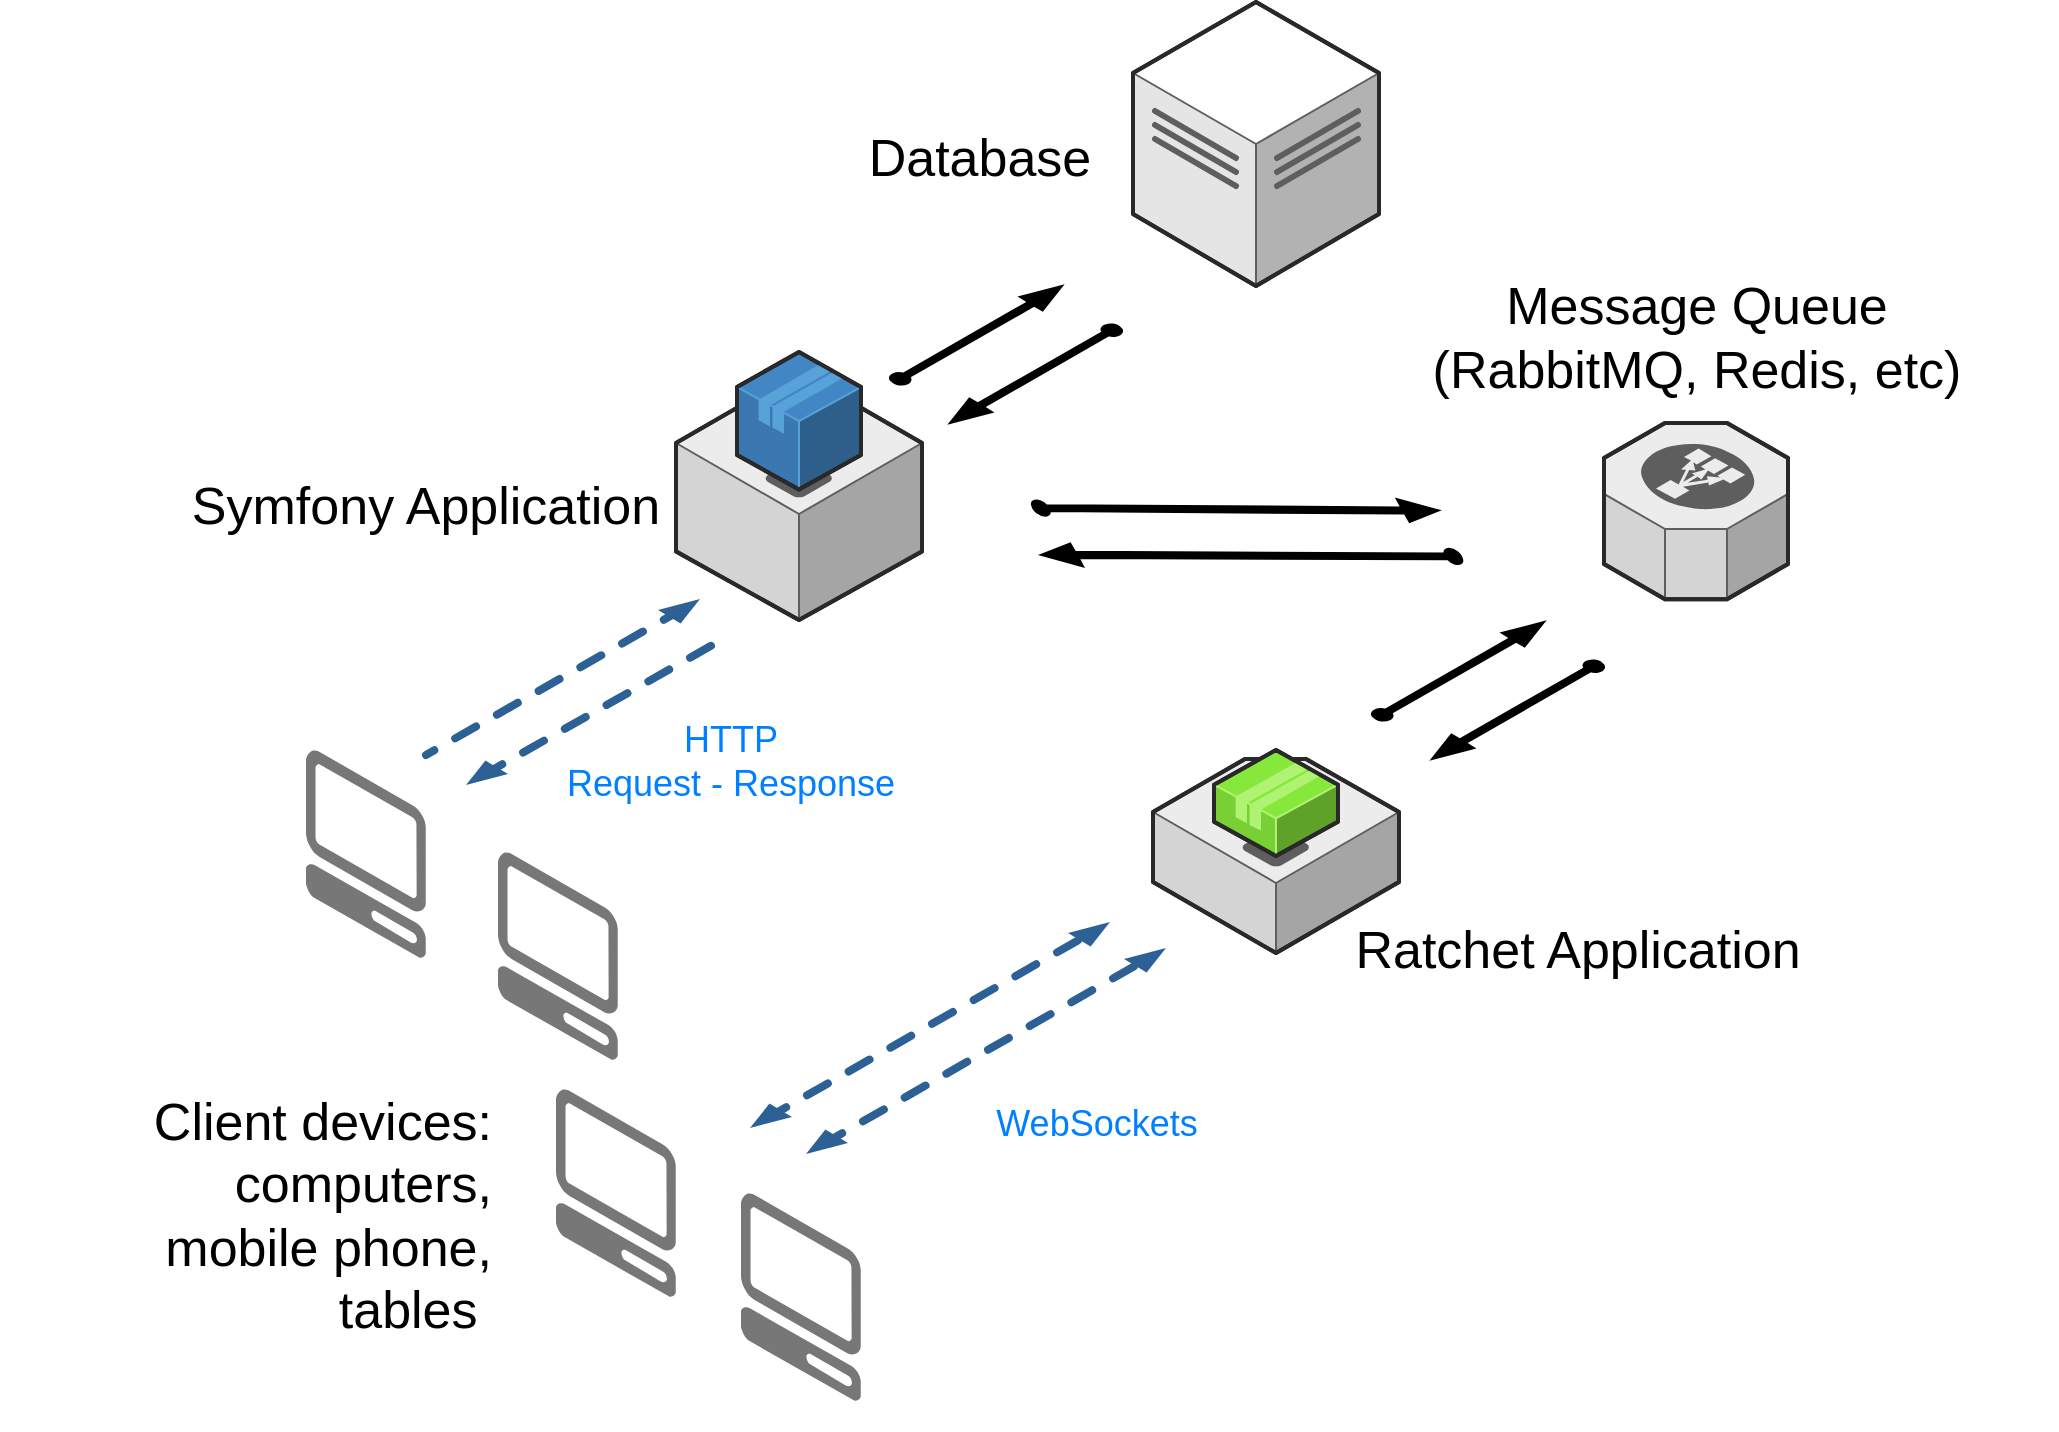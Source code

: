 <mxfile version="10.6.3" type="device"><diagram name="Page-1" id="aaaa8250-4180-3840-79b5-4cada1eebb92"><mxGraphModel dx="1645" dy="980" grid="1" gridSize="10" guides="1" tooltips="1" connect="1" arrows="1" fold="1" page="1" pageScale="1" pageWidth="850" pageHeight="1100" background="#ffffff" math="0" shadow="0"><root><mxCell id="0"/><mxCell id="1" parent="0"/><mxCell id="AQWDMssTlGRCzedtmcon-1" value="" style="verticalLabelPosition=bottom;html=1;verticalAlign=top;strokeWidth=1;align=center;outlineConnect=0;dashed=0;outlineConnect=0;shape=mxgraph.aws3d.instance;fillColor=#ECECEC;strokeColor=#5E5E5E;aspect=fixed;" vertex="1" parent="1"><mxGeometry x="1333.5" y="418.5" width="123" height="97" as="geometry"/></mxCell><mxCell id="AQWDMssTlGRCzedtmcon-2" value="" style="verticalLabelPosition=bottom;html=1;verticalAlign=top;strokeWidth=1;align=center;outlineConnect=0;dashed=0;outlineConnect=0;shape=mxgraph.aws3d.dataCenter;fillColor=#ffffff;strokeColor=#5E5E5E;aspect=fixed;" vertex="1" parent="1"><mxGeometry x="1323.5" y="40" width="123" height="142" as="geometry"/></mxCell><mxCell id="AQWDMssTlGRCzedtmcon-4" value="" style="verticalLabelPosition=bottom;html=1;verticalAlign=top;strokeWidth=1;align=center;outlineConnect=0;dashed=0;outlineConnect=0;shape=mxgraph.aws3d.client;aspect=fixed;strokeColor=none;fillColor=#777777;" vertex="1" parent="1"><mxGeometry x="910" y="414" width="60" height="104" as="geometry"/></mxCell><mxCell id="AQWDMssTlGRCzedtmcon-5" value="" style="verticalLabelPosition=bottom;html=1;verticalAlign=top;strokeWidth=1;align=center;outlineConnect=0;dashed=0;outlineConnect=0;shape=mxgraph.aws3d.application_server;fillColor=#ECECEC;strokeColor=#5E5E5E;aspect=fixed;" vertex="1" parent="1"><mxGeometry x="1095" y="225" width="123" height="124" as="geometry"/></mxCell><mxCell id="AQWDMssTlGRCzedtmcon-6" value="" style="verticalLabelPosition=bottom;html=1;verticalAlign=top;strokeWidth=1;align=center;outlineConnect=0;dashed=0;outlineConnect=0;shape=mxgraph.aws3d.elasticLoadBalancing;fillColor=#ECECEC;strokeColor=#5E5E5E;aspect=fixed;" vertex="1" parent="1"><mxGeometry x="1559" y="250.5" width="92" height="88.17" as="geometry"/></mxCell><mxCell id="AQWDMssTlGRCzedtmcon-14" value="" style="verticalLabelPosition=bottom;html=1;verticalAlign=top;strokeWidth=1;align=center;outlineConnect=0;dashed=0;outlineConnect=0;shape=mxgraph.aws3d.client;aspect=fixed;strokeColor=none;fillColor=#777777;" vertex="1" parent="1"><mxGeometry x="1006" y="465" width="60" height="104" as="geometry"/></mxCell><mxCell id="AQWDMssTlGRCzedtmcon-15" value="" style="verticalLabelPosition=bottom;html=1;verticalAlign=top;strokeWidth=1;align=center;outlineConnect=0;dashed=0;outlineConnect=0;shape=mxgraph.aws3d.client;aspect=fixed;strokeColor=none;fillColor=#777777;" vertex="1" parent="1"><mxGeometry x="1127.5" y="635.5" width="60" height="104" as="geometry"/></mxCell><mxCell id="AQWDMssTlGRCzedtmcon-16" value="" style="verticalLabelPosition=bottom;html=1;verticalAlign=top;strokeWidth=1;align=center;outlineConnect=0;dashed=0;outlineConnect=0;shape=mxgraph.aws3d.client;aspect=fixed;strokeColor=none;fillColor=#777777;" vertex="1" parent="1"><mxGeometry x="1035" y="583.5" width="60" height="104" as="geometry"/></mxCell><mxCell id="AQWDMssTlGRCzedtmcon-18" value="" style="verticalLabelPosition=bottom;html=1;verticalAlign=top;strokeWidth=1;align=center;outlineConnect=0;dashed=0;outlineConnect=0;shape=mxgraph.aws3d.dashedEdgeDouble;fillColor=#000000;aspect=fixed;direction=west;flipH=1;" vertex="1" parent="1"><mxGeometry x="1132" y="500" width="180" height="103" as="geometry"/></mxCell><mxCell id="AQWDMssTlGRCzedtmcon-22" value="" style="group" vertex="1" connectable="0" parent="1"><mxGeometry x="1202" y="182" width="116" height="68.5" as="geometry"/></mxCell><mxCell id="AQWDMssTlGRCzedtmcon-7" value="" style="verticalLabelPosition=bottom;html=1;verticalAlign=top;strokeWidth=1;align=center;outlineConnect=0;dashed=0;outlineConnect=0;shape=mxgraph.aws3d.arrowNE;fillColor=#000000;aspect=fixed;" vertex="1" parent="AQWDMssTlGRCzedtmcon-22"><mxGeometry width="86" height="49" as="geometry"/></mxCell><mxCell id="AQWDMssTlGRCzedtmcon-13" value="" style="verticalLabelPosition=bottom;html=1;verticalAlign=top;strokeWidth=1;align=center;outlineConnect=0;dashed=0;outlineConnect=0;shape=mxgraph.aws3d.arrowSW;fillColor=#000000;aspect=fixed;" vertex="1" parent="AQWDMssTlGRCzedtmcon-22"><mxGeometry x="30" y="19.5" width="86" height="49" as="geometry"/></mxCell><mxCell id="AQWDMssTlGRCzedtmcon-23" value="" style="group" vertex="1" connectable="0" parent="1"><mxGeometry x="1443" y="350" width="116" height="68.5" as="geometry"/></mxCell><mxCell id="AQWDMssTlGRCzedtmcon-24" value="" style="verticalLabelPosition=bottom;html=1;verticalAlign=top;strokeWidth=1;align=center;outlineConnect=0;dashed=0;outlineConnect=0;shape=mxgraph.aws3d.arrowNE;fillColor=#000000;aspect=fixed;" vertex="1" parent="AQWDMssTlGRCzedtmcon-23"><mxGeometry width="86" height="49" as="geometry"/></mxCell><mxCell id="AQWDMssTlGRCzedtmcon-25" value="" style="verticalLabelPosition=bottom;html=1;verticalAlign=top;strokeWidth=1;align=center;outlineConnect=0;dashed=0;outlineConnect=0;shape=mxgraph.aws3d.arrowSW;fillColor=#000000;aspect=fixed;" vertex="1" parent="AQWDMssTlGRCzedtmcon-23"><mxGeometry x="30" y="19.5" width="86" height="49" as="geometry"/></mxCell><mxCell id="AQWDMssTlGRCzedtmcon-28" value="" style="verticalLabelPosition=bottom;html=1;verticalAlign=top;strokeWidth=1;align=center;outlineConnect=0;dashed=0;outlineConnect=0;shape=mxgraph.aws3d.application2;fillColor=#86E83A;strokeColor=#B0F373;aspect=fixed;" vertex="1" parent="1"><mxGeometry x="1364" y="414" width="62" height="53" as="geometry"/></mxCell><mxCell id="AQWDMssTlGRCzedtmcon-29" value="" style="verticalLabelPosition=bottom;html=1;verticalAlign=top;strokeWidth=1;align=center;outlineConnect=0;dashed=0;outlineConnect=0;shape=mxgraph.aws3d.application;fillColor=#4286c5;strokeColor=#57A2D8;aspect=fixed;" vertex="1" parent="1"><mxGeometry x="1125.5" y="215" width="62" height="68.8" as="geometry"/></mxCell><mxCell id="AQWDMssTlGRCzedtmcon-32" value="" style="verticalLabelPosition=bottom;html=1;verticalAlign=top;strokeWidth=1;align=center;outlineConnect=0;dashed=0;outlineConnect=0;shape=mxgraph.aws3d.dashedEdgeDouble;fillColor=#000000;aspect=fixed;direction=west;flipH=1;" vertex="1" parent="1"><mxGeometry x="1160" y="513" width="180" height="103" as="geometry"/></mxCell><mxCell id="AQWDMssTlGRCzedtmcon-33" value="" style="group" vertex="1" connectable="0" parent="1"><mxGeometry x="1285" y="243" width="190.5" height="126.5" as="geometry"/></mxCell><mxCell id="AQWDMssTlGRCzedtmcon-26" value="" style="group" vertex="1" connectable="0" parent="AQWDMssTlGRCzedtmcon-33"><mxGeometry width="190.5" height="126.5" as="geometry"/></mxCell><mxCell id="AQWDMssTlGRCzedtmcon-20" value="" style="verticalLabelPosition=bottom;html=1;verticalAlign=top;strokeWidth=1;align=center;outlineConnect=0;dashed=0;outlineConnect=0;shape=mxgraph.aws3d.arrowSW;fillColor=#000000;aspect=fixed;rotation=30;" vertex="1" parent="AQWDMssTlGRCzedtmcon-26"><mxGeometry x="6.5" y="21.5" width="184" height="105" as="geometry"/></mxCell><mxCell id="AQWDMssTlGRCzedtmcon-21" value="" style="verticalLabelPosition=bottom;html=1;verticalAlign=top;strokeWidth=1;align=center;outlineConnect=0;dashed=0;outlineConnect=0;shape=mxgraph.aws3d.arrowNE;fillColor=#000000;aspect=fixed;rotation=30;" vertex="1" parent="AQWDMssTlGRCzedtmcon-26"><mxGeometry width="178" height="101" as="geometry"/></mxCell><mxCell id="AQWDMssTlGRCzedtmcon-34" value="" style="group" vertex="1" connectable="0" parent="1"><mxGeometry x="970" y="338.5" width="152" height="93" as="geometry"/></mxCell><mxCell id="AQWDMssTlGRCzedtmcon-30" value="" style="verticalLabelPosition=bottom;html=1;verticalAlign=top;strokeWidth=1;align=center;outlineConnect=0;dashed=0;outlineConnect=0;shape=mxgraph.aws3d.dashedEdge;fillColor=#000000;aspect=fixed;" vertex="1" parent="AQWDMssTlGRCzedtmcon-34"><mxGeometry width="137" height="78" as="geometry"/></mxCell><mxCell id="AQWDMssTlGRCzedtmcon-31" value="" style="verticalLabelPosition=bottom;html=1;verticalAlign=top;strokeWidth=1;align=center;outlineConnect=0;dashed=0;outlineConnect=0;shape=mxgraph.aws3d.dashedEdge;fillColor=#000000;aspect=fixed;flipH=1;flipV=1;" vertex="1" parent="AQWDMssTlGRCzedtmcon-34"><mxGeometry x="20" y="18" width="132" height="75" as="geometry"/></mxCell><mxCell id="AQWDMssTlGRCzedtmcon-36" value="&lt;div style=&quot;font-size: 26px;&quot;&gt;Symfony Application&lt;/div&gt;&lt;div style=&quot;font-size: 26px;&quot;&gt;&lt;br style=&quot;font-size: 26px;&quot;&gt;&lt;/div&gt;" style="text;html=1;strokeColor=none;fillColor=none;align=center;verticalAlign=middle;whiteSpace=wrap;rounded=0;fontSize=26;" vertex="1" parent="1"><mxGeometry x="849" y="284" width="242" height="48" as="geometry"/></mxCell><mxCell id="AQWDMssTlGRCzedtmcon-37" value="&lt;div style=&quot;font-size: 26px;&quot;&gt;Ratchet Application&lt;/div&gt;&lt;div style=&quot;font-size: 26px;&quot;&gt;&lt;br style=&quot;font-size: 26px;&quot;&gt;&lt;/div&gt;" style="text;html=1;strokeColor=none;fillColor=none;align=center;verticalAlign=middle;whiteSpace=wrap;rounded=0;fontSize=26;" vertex="1" parent="1"><mxGeometry x="1424.5" y="475.5" width="242" height="108" as="geometry"/></mxCell><mxCell id="AQWDMssTlGRCzedtmcon-39" value="&lt;div style=&quot;font-size: 26px&quot;&gt;Message Queue &lt;br&gt;&lt;/div&gt;&lt;div style=&quot;font-size: 26px&quot;&gt;(RabbitMQ, Redis, etc)&lt;/div&gt;" style="text;html=1;strokeColor=none;fillColor=none;align=center;verticalAlign=middle;whiteSpace=wrap;rounded=0;fontSize=26;" vertex="1" parent="1"><mxGeometry x="1424.5" y="173" width="361" height="70" as="geometry"/></mxCell><mxCell id="AQWDMssTlGRCzedtmcon-40" value="&lt;div style=&quot;font-size: 26px;&quot;&gt;Database&lt;/div&gt;" style="text;html=1;strokeColor=none;fillColor=none;align=center;verticalAlign=middle;whiteSpace=wrap;rounded=0;fontSize=26;" vertex="1" parent="1"><mxGeometry x="1125.5" y="63.5" width="242" height="108" as="geometry"/></mxCell><mxCell id="AQWDMssTlGRCzedtmcon-41" value="&lt;div style=&quot;font-size: 26px&quot;&gt;Client devices:&lt;br style=&quot;font-size: 26px&quot;&gt;&lt;/div&gt;&lt;div style=&quot;font-size: 26px&quot;&gt;computers, &lt;br style=&quot;font-size: 26px&quot;&gt;&lt;/div&gt;&lt;div style=&quot;font-size: 26px&quot;&gt;mobile phone, &lt;br style=&quot;font-size: 26px&quot;&gt;&lt;/div&gt;&lt;div style=&quot;font-size: 26px&quot;&gt;tables&amp;nbsp;&lt;/div&gt;" style="text;html=1;strokeColor=none;fillColor=none;align=right;verticalAlign=middle;whiteSpace=wrap;rounded=0;fontSize=26;" vertex="1" parent="1"><mxGeometry x="757" y="540" width="248" height="214" as="geometry"/></mxCell><mxCell id="AQWDMssTlGRCzedtmcon-42" value="&lt;div style=&quot;font-size: 18px&quot;&gt;&lt;font style=&quot;font-size: 18px&quot;&gt;HTTP&lt;/font&gt;&lt;/div&gt;&lt;div style=&quot;font-size: 18px&quot;&gt;&lt;font style=&quot;font-size: 18px&quot;&gt;Request - Response&lt;/font&gt;&lt;/div&gt;" style="text;html=1;strokeColor=none;fillColor=none;align=center;verticalAlign=middle;whiteSpace=wrap;rounded=0;fontSize=26;fontColor=#007FFF;" vertex="1" parent="1"><mxGeometry x="941.5" y="385" width="361" height="70" as="geometry"/></mxCell><mxCell id="AQWDMssTlGRCzedtmcon-43" value="&lt;font style=&quot;font-size: 18px&quot;&gt;WebSockets&lt;/font&gt;" style="text;html=1;strokeColor=none;fillColor=none;align=center;verticalAlign=middle;whiteSpace=wrap;rounded=0;fontSize=26;fontColor=#007FFF;" vertex="1" parent="1"><mxGeometry x="1125" y="562.5" width="361" height="70" as="geometry"/></mxCell></root></mxGraphModel></diagram></mxfile>